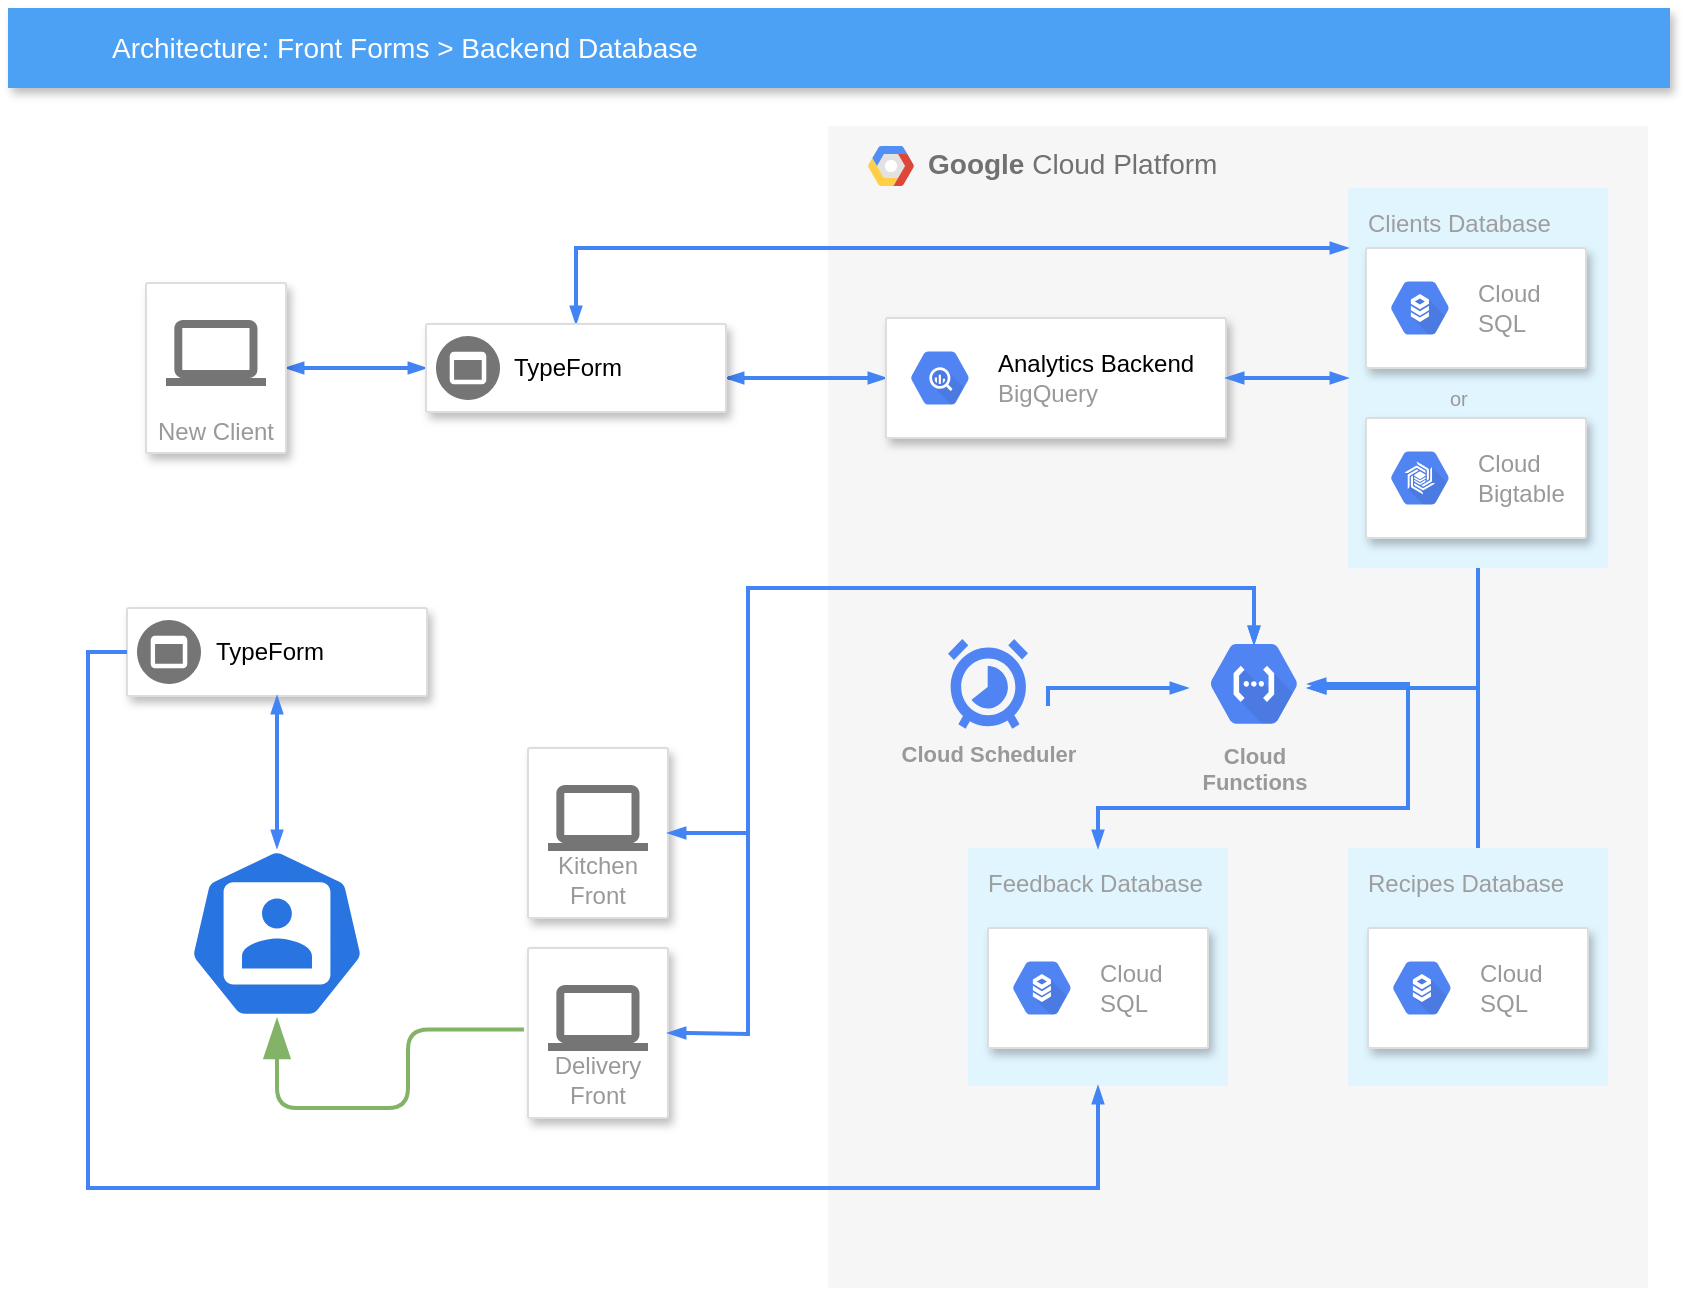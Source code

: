 <mxfile version="16.5.6" type="github">
  <diagram id="f106602c-feb2-e66a-4537-3a34d633f6aa" name="Page-1">
    <mxGraphModel dx="1298" dy="731" grid="1" gridSize="10" guides="1" tooltips="1" connect="1" arrows="1" fold="1" page="1" pageScale="1" pageWidth="1169" pageHeight="827" background="none" math="0" shadow="0">
      <root>
        <mxCell id="0" />
        <mxCell id="1" parent="0" />
        <mxCell id="14" value="&lt;b&gt;Google &lt;/b&gt;Cloud Platform" style="fillColor=#F6F6F6;strokeColor=none;shadow=0;gradientColor=none;fontSize=14;align=left;spacing=10;fontColor=#717171;9E9E9E;verticalAlign=top;spacingTop=-4;fontStyle=0;spacingLeft=40;html=1;" parent="1" vertex="1">
          <mxGeometry x="570" y="119" width="410" height="581" as="geometry" />
        </mxCell>
        <mxCell id="15" value="" style="shape=mxgraph.gcp2.google_cloud_platform;fillColor=#F6F6F6;strokeColor=none;shadow=0;gradientColor=none;" parent="14" vertex="1">
          <mxGeometry width="23" height="20" relative="1" as="geometry">
            <mxPoint x="20" y="10" as="offset" />
          </mxGeometry>
        </mxCell>
        <mxCell id="FHsYfPul3T1H2HVqNf66-516" value="Cloud Scheduler" style="html=1;fillColor=#5184F3;strokeColor=none;verticalAlign=top;labelPosition=center;verticalLabelPosition=bottom;align=center;fontSize=11;fontStyle=1;fontColor=#999999;shape=mxgraph.gcp2.cloud_scheduler" vertex="1" parent="14">
          <mxGeometry x="60" y="256.45" width="40" height="44.95" as="geometry" />
        </mxCell>
        <mxCell id="FHsYfPul3T1H2HVqNf66-520" value="Cloud&#xa;Functions" style="sketch=0;html=1;fillColor=#5184F3;strokeColor=none;verticalAlign=top;labelPosition=center;verticalLabelPosition=bottom;align=center;spacingTop=-6;fontSize=11;fontStyle=1;fontColor=#999999;shape=mxgraph.gcp2.hexIcon;prIcon=cloud_functions" vertex="1" parent="14">
          <mxGeometry x="180" y="249.68" width="66" height="58.5" as="geometry" />
        </mxCell>
        <mxCell id="FHsYfPul3T1H2HVqNf66-524" style="edgeStyle=orthogonalEdgeStyle;rounded=0;html=1;labelBackgroundColor=none;startArrow=none;startFill=0;endArrow=blockThin;endFill=1;jettySize=auto;orthogonalLoop=1;strokeColor=#4284F3;strokeWidth=2;fontSize=10;fontColor=#999999;align=center;dashed=0;endSize=4;startSize=4;" edge="1" parent="14">
          <mxGeometry relative="1" as="geometry">
            <Array as="points">
              <mxPoint x="110" y="281" />
              <mxPoint x="180" y="281" />
            </Array>
            <mxPoint x="110" y="290" as="sourcePoint" />
            <mxPoint x="180" y="281" as="targetPoint" />
          </mxGeometry>
        </mxCell>
        <mxCell id="FHsYfPul3T1H2HVqNf66-527" value="Recipes Database" style="rounded=1;absoluteArcSize=1;arcSize=2;html=1;strokeColor=none;gradientColor=none;shadow=0;dashed=0;strokeColor=none;fontSize=12;fontColor=#9E9E9E;align=left;verticalAlign=top;spacing=10;spacingTop=-4;fillColor=#E1F5FE;" vertex="1" parent="14">
          <mxGeometry x="260" y="361" width="130" height="119" as="geometry" />
        </mxCell>
        <mxCell id="FHsYfPul3T1H2HVqNf66-528" value="" style="strokeColor=#dddddd;fillColor=#ffffff;shadow=1;strokeWidth=1;rounded=1;absoluteArcSize=1;arcSize=2;fontSize=10;fontColor=#999999;align=left;html=1;" vertex="1" parent="14">
          <mxGeometry x="270" y="401" width="110" height="60" as="geometry" />
        </mxCell>
        <mxCell id="FHsYfPul3T1H2HVqNf66-529" value="Cloud&#xa;SQL" style="dashed=0;connectable=0;html=1;fillColor=#5184F3;strokeColor=none;shape=mxgraph.gcp2.hexIcon;prIcon=cloud_sql;part=1;labelPosition=right;verticalLabelPosition=middle;align=left;verticalAlign=middle;spacingLeft=5;fontColor=#999999;fontSize=12;" vertex="1" parent="FHsYfPul3T1H2HVqNf66-528">
          <mxGeometry y="0.5" width="44" height="39" relative="1" as="geometry">
            <mxPoint x="5" y="-19.5" as="offset" />
          </mxGeometry>
        </mxCell>
        <mxCell id="511" value="Clients Database" style="rounded=1;absoluteArcSize=1;arcSize=2;html=1;strokeColor=none;gradientColor=none;shadow=0;dashed=0;strokeColor=none;fontSize=12;fontColor=#9E9E9E;align=left;verticalAlign=top;spacing=10;spacingTop=-4;fillColor=#E1F5FE;" parent="14" vertex="1">
          <mxGeometry x="260" y="31" width="130" height="190" as="geometry" />
        </mxCell>
        <mxCell id="FHsYfPul3T1H2HVqNf66-539" value="Feedback Database" style="rounded=1;absoluteArcSize=1;arcSize=2;html=1;strokeColor=none;gradientColor=none;shadow=0;dashed=0;strokeColor=none;fontSize=12;fontColor=#9E9E9E;align=left;verticalAlign=top;spacing=10;spacingTop=-4;fillColor=#E1F5FE;" vertex="1" parent="14">
          <mxGeometry x="70" y="361" width="130" height="119" as="geometry" />
        </mxCell>
        <mxCell id="FHsYfPul3T1H2HVqNf66-540" value="" style="strokeColor=#dddddd;fillColor=#ffffff;shadow=1;strokeWidth=1;rounded=1;absoluteArcSize=1;arcSize=2;fontSize=10;fontColor=#999999;align=left;html=1;" vertex="1" parent="14">
          <mxGeometry x="80" y="401" width="110" height="60" as="geometry" />
        </mxCell>
        <mxCell id="FHsYfPul3T1H2HVqNf66-541" value="Cloud&#xa;SQL" style="dashed=0;connectable=0;html=1;fillColor=#5184F3;strokeColor=none;shape=mxgraph.gcp2.hexIcon;prIcon=cloud_sql;part=1;labelPosition=right;verticalLabelPosition=middle;align=left;verticalAlign=middle;spacingLeft=5;fontColor=#999999;fontSize=12;" vertex="1" parent="FHsYfPul3T1H2HVqNf66-540">
          <mxGeometry y="0.5" width="44" height="39" relative="1" as="geometry">
            <mxPoint x="5" y="-19.5" as="offset" />
          </mxGeometry>
        </mxCell>
        <mxCell id="FHsYfPul3T1H2HVqNf66-548" style="edgeStyle=orthogonalEdgeStyle;rounded=0;html=1;labelBackgroundColor=none;startArrow=blockThin;startFill=1;endArrow=blockThin;endFill=1;jettySize=auto;orthogonalLoop=1;strokeColor=#4284F3;strokeWidth=2;fontSize=10;fontColor=#999999;align=center;dashed=0;endSize=4;startSize=4;exitX=0.5;exitY=0;exitDx=0;exitDy=0;" edge="1" parent="14" source="FHsYfPul3T1H2HVqNf66-539">
          <mxGeometry relative="1" as="geometry">
            <mxPoint x="-265.5" y="371" as="sourcePoint" />
            <mxPoint x="240" y="279" as="targetPoint" />
            <Array as="points">
              <mxPoint x="135" y="341" />
              <mxPoint x="290" y="341" />
              <mxPoint x="290" y="279" />
            </Array>
          </mxGeometry>
        </mxCell>
        <mxCell id="2" value="Architecture: Front Forms &amp;gt; Backend Database" style="fillColor=#4DA1F5;strokeColor=none;shadow=1;gradientColor=none;fontSize=14;align=left;spacingLeft=50;fontColor=#ffffff;html=1;" parent="1" vertex="1">
          <mxGeometry x="160" y="60" width="831" height="40" as="geometry" />
        </mxCell>
        <mxCell id="507" style="edgeStyle=orthogonalEdgeStyle;rounded=0;html=1;labelBackgroundColor=none;startArrow=blockThin;startFill=1;endArrow=blockThin;endFill=1;jettySize=auto;orthogonalLoop=1;strokeColor=#4284F3;strokeWidth=2;fontSize=10;fontColor=#999999;align=center;dashed=0;endSize=4;startSize=4;" parent="1" source="495" target="497" edge="1">
          <mxGeometry relative="1" as="geometry" />
        </mxCell>
        <mxCell id="495" value="New Client" style="strokeColor=#dddddd;fillColor=#ffffff;shadow=1;strokeWidth=1;rounded=1;absoluteArcSize=1;arcSize=2;labelPosition=center;verticalLabelPosition=middle;align=center;verticalAlign=bottom;spacingLeft=0;fontColor=#999999;fontSize=12;whiteSpace=wrap;spacingBottom=2;html=1;" parent="1" vertex="1">
          <mxGeometry x="229" y="197.5" width="70" height="85" as="geometry" />
        </mxCell>
        <mxCell id="496" value="" style="dashed=0;connectable=0;html=1;fillColor=#757575;strokeColor=none;shape=mxgraph.gcp2.laptop;part=1;" parent="495" vertex="1">
          <mxGeometry x="0.5" width="50" height="33" relative="1" as="geometry">
            <mxPoint x="-25" y="18.5" as="offset" />
          </mxGeometry>
        </mxCell>
        <mxCell id="510" style="edgeStyle=orthogonalEdgeStyle;rounded=0;html=1;labelBackgroundColor=none;startArrow=blockThin;startFill=1;endArrow=blockThin;endFill=1;jettySize=auto;orthogonalLoop=1;strokeColor=#4284F3;strokeWidth=2;fontSize=10;fontColor=#999999;align=center;dashed=0;endSize=4;startSize=4;" parent="1" source="497" target="511" edge="1">
          <mxGeometry relative="1" as="geometry">
            <mxPoint x="709" y="180" as="targetPoint" />
            <Array as="points">
              <mxPoint x="739" y="180" />
              <mxPoint x="739" y="180" />
            </Array>
          </mxGeometry>
        </mxCell>
        <mxCell id="514" style="edgeStyle=orthogonalEdgeStyle;rounded=0;html=1;labelBackgroundColor=none;startArrow=blockThin;startFill=1;endArrow=blockThin;endFill=1;jettySize=auto;orthogonalLoop=1;strokeColor=#4284F3;strokeWidth=2;fontSize=10;fontColor=#999999;align=center;dashed=0;endSize=4;startSize=4;" parent="1" source="497" target="501" edge="1">
          <mxGeometry relative="1" as="geometry">
            <Array as="points">
              <mxPoint x="520" y="245" />
              <mxPoint x="520" y="245" />
            </Array>
          </mxGeometry>
        </mxCell>
        <mxCell id="497" value="" style="strokeColor=#dddddd;fillColor=#ffffff;shadow=1;strokeWidth=1;rounded=1;absoluteArcSize=1;arcSize=2;fontSize=10;fontColor=#999999;align=left;html=1;" parent="1" vertex="1">
          <mxGeometry x="369" y="218" width="150" height="44" as="geometry" />
        </mxCell>
        <mxCell id="498" value="TypeForm" style="dashed=0;connectable=0;html=1;fillColor=#757575;strokeColor=none;shape=mxgraph.gcp2.frontend_platform_services;part=1;labelPosition=right;verticalLabelPosition=middle;align=left;verticalAlign=middle;spacingLeft=5;fontColor=#000000;fontSize=12;" parent="497" vertex="1">
          <mxGeometry y="0.5" width="32" height="32" relative="1" as="geometry">
            <mxPoint x="5" y="-16" as="offset" />
          </mxGeometry>
        </mxCell>
        <mxCell id="501" value="" style="strokeColor=#dddddd;fillColor=#ffffff;shadow=1;strokeWidth=1;rounded=1;absoluteArcSize=1;arcSize=2;fontSize=10;fontColor=#999999;align=left;html=1;" parent="1" vertex="1">
          <mxGeometry x="599" y="215" width="170" height="60" as="geometry" />
        </mxCell>
        <mxCell id="502" value="&lt;font color=&quot;#000000&quot;&gt;Analytics Backend&lt;/font&gt;&lt;br&gt;BigQuery" style="dashed=0;connectable=0;html=1;fillColor=#5184F3;strokeColor=none;shape=mxgraph.gcp2.hexIcon;prIcon=bigquery;part=1;labelPosition=right;verticalLabelPosition=middle;align=left;verticalAlign=middle;spacingLeft=5;fontColor=#999999;fontSize=12;" parent="501" vertex="1">
          <mxGeometry y="0.5" width="44" height="39" relative="1" as="geometry">
            <mxPoint x="5" y="-19.5" as="offset" />
          </mxGeometry>
        </mxCell>
        <mxCell id="503" value="" style="strokeColor=#dddddd;fillColor=#ffffff;shadow=1;strokeWidth=1;rounded=1;absoluteArcSize=1;arcSize=2;fontSize=10;fontColor=#999999;align=left;html=1;" parent="1" vertex="1">
          <mxGeometry x="839" y="180" width="110" height="60" as="geometry" />
        </mxCell>
        <mxCell id="504" value="Cloud&#xa;SQL" style="dashed=0;connectable=0;html=1;fillColor=#5184F3;strokeColor=none;shape=mxgraph.gcp2.hexIcon;prIcon=cloud_sql;part=1;labelPosition=right;verticalLabelPosition=middle;align=left;verticalAlign=middle;spacingLeft=5;fontColor=#999999;fontSize=12;" parent="503" vertex="1">
          <mxGeometry y="0.5" width="44" height="39" relative="1" as="geometry">
            <mxPoint x="5" y="-19.5" as="offset" />
          </mxGeometry>
        </mxCell>
        <mxCell id="505" value="" style="strokeColor=#dddddd;fillColor=#ffffff;shadow=1;strokeWidth=1;rounded=1;absoluteArcSize=1;arcSize=2;fontSize=10;fontColor=#999999;align=left;html=1;" parent="1" vertex="1">
          <mxGeometry x="839" y="265" width="110" height="60" as="geometry" />
        </mxCell>
        <mxCell id="506" value="Cloud&#xa;Bigtable" style="dashed=0;connectable=0;html=1;fillColor=#5184F3;strokeColor=none;shape=mxgraph.gcp2.hexIcon;prIcon=cloud_bigtable;part=1;labelPosition=right;verticalLabelPosition=middle;align=left;verticalAlign=middle;spacingLeft=5;fontColor=#999999;fontSize=12;" parent="505" vertex="1">
          <mxGeometry y="0.5" width="44" height="39" relative="1" as="geometry">
            <mxPoint x="5" y="-19.5" as="offset" />
          </mxGeometry>
        </mxCell>
        <mxCell id="512" style="edgeStyle=orthogonalEdgeStyle;rounded=0;html=1;labelBackgroundColor=none;startArrow=blockThin;startFill=1;endArrow=blockThin;endFill=1;jettySize=auto;orthogonalLoop=1;strokeColor=#4284F3;strokeWidth=2;fontSize=10;fontColor=#999999;align=center;dashed=0;endSize=4;startSize=4;" parent="1" source="511" target="501" edge="1">
          <mxGeometry relative="1" as="geometry" />
        </mxCell>
        <mxCell id="516" value="or" style="text;html=1;resizable=0;points=[];autosize=1;align=left;verticalAlign=top;spacingTop=-4;fontSize=10;fontColor=#999999;" parent="1" vertex="1">
          <mxGeometry x="879" y="247" width="20" height="10" as="geometry" />
        </mxCell>
        <mxCell id="FHsYfPul3T1H2HVqNf66-525" style="edgeStyle=orthogonalEdgeStyle;rounded=0;html=1;labelBackgroundColor=none;startArrow=none;startFill=0;endArrow=blockThin;endFill=1;jettySize=auto;orthogonalLoop=1;strokeColor=#4284F3;strokeWidth=2;fontSize=10;fontColor=#999999;align=center;dashed=0;endSize=4;startSize=4;exitX=0.5;exitY=1;exitDx=0;exitDy=0;" edge="1" parent="1" source="511">
          <mxGeometry relative="1" as="geometry">
            <Array as="points">
              <mxPoint x="895" y="400" />
            </Array>
            <mxPoint x="894" y="350" as="sourcePoint" />
            <mxPoint x="810" y="400" as="targetPoint" />
          </mxGeometry>
        </mxCell>
        <mxCell id="FHsYfPul3T1H2HVqNf66-530" style="edgeStyle=orthogonalEdgeStyle;rounded=0;html=1;labelBackgroundColor=none;startArrow=none;startFill=0;endArrow=blockThin;endFill=1;jettySize=auto;orthogonalLoop=1;strokeColor=#4284F3;strokeWidth=2;fontSize=10;fontColor=#999999;align=center;dashed=0;endSize=4;startSize=4;exitX=0.5;exitY=0;exitDx=0;exitDy=0;" edge="1" parent="1" source="FHsYfPul3T1H2HVqNf66-527">
          <mxGeometry relative="1" as="geometry">
            <Array as="points">
              <mxPoint x="895" y="400" />
            </Array>
            <mxPoint x="904" y="360" as="sourcePoint" />
            <mxPoint x="810" y="400" as="targetPoint" />
          </mxGeometry>
        </mxCell>
        <mxCell id="FHsYfPul3T1H2HVqNf66-531" value="Kitchen Front" style="strokeColor=#dddddd;fillColor=#ffffff;shadow=1;strokeWidth=1;rounded=1;absoluteArcSize=1;arcSize=2;labelPosition=center;verticalLabelPosition=middle;align=center;verticalAlign=bottom;spacingLeft=0;fontColor=#999999;fontSize=12;whiteSpace=wrap;spacingBottom=2;html=1;" vertex="1" parent="1">
          <mxGeometry x="420" y="430" width="70" height="85" as="geometry" />
        </mxCell>
        <mxCell id="FHsYfPul3T1H2HVqNf66-532" value="" style="dashed=0;connectable=0;html=1;fillColor=#757575;strokeColor=none;shape=mxgraph.gcp2.laptop;part=1;" vertex="1" parent="FHsYfPul3T1H2HVqNf66-531">
          <mxGeometry x="0.5" width="50" height="33" relative="1" as="geometry">
            <mxPoint x="-25" y="18.5" as="offset" />
          </mxGeometry>
        </mxCell>
        <mxCell id="FHsYfPul3T1H2HVqNf66-533" value="Delivery Front" style="strokeColor=#dddddd;fillColor=#ffffff;shadow=1;strokeWidth=1;rounded=1;absoluteArcSize=1;arcSize=2;labelPosition=center;verticalLabelPosition=middle;align=center;verticalAlign=bottom;spacingLeft=0;fontColor=#999999;fontSize=12;whiteSpace=wrap;spacingBottom=2;html=1;" vertex="1" parent="1">
          <mxGeometry x="420" y="530" width="70" height="85" as="geometry" />
        </mxCell>
        <mxCell id="FHsYfPul3T1H2HVqNf66-534" value="" style="dashed=0;connectable=0;html=1;fillColor=#757575;strokeColor=none;shape=mxgraph.gcp2.laptop;part=1;" vertex="1" parent="FHsYfPul3T1H2HVqNf66-533">
          <mxGeometry x="0.5" width="50" height="33" relative="1" as="geometry">
            <mxPoint x="-25" y="18.5" as="offset" />
          </mxGeometry>
        </mxCell>
        <mxCell id="FHsYfPul3T1H2HVqNf66-535" style="edgeStyle=orthogonalEdgeStyle;rounded=0;html=1;labelBackgroundColor=none;startArrow=blockThin;startFill=1;endArrow=blockThin;endFill=1;jettySize=auto;orthogonalLoop=1;strokeColor=#4284F3;strokeWidth=2;fontSize=10;fontColor=#999999;align=center;dashed=0;endSize=4;startSize=4;exitX=1;exitY=0.5;exitDx=0;exitDy=0;entryX=0.5;entryY=0.16;entryDx=0;entryDy=0;entryPerimeter=0;" edge="1" parent="1" source="FHsYfPul3T1H2HVqNf66-531" target="FHsYfPul3T1H2HVqNf66-520">
          <mxGeometry relative="1" as="geometry">
            <Array as="points">
              <mxPoint x="530" y="473" />
              <mxPoint x="530" y="350" />
              <mxPoint x="783" y="350" />
            </Array>
            <mxPoint x="529" y="255" as="sourcePoint" />
            <mxPoint x="609" y="255" as="targetPoint" />
          </mxGeometry>
        </mxCell>
        <mxCell id="FHsYfPul3T1H2HVqNf66-536" style="edgeStyle=orthogonalEdgeStyle;rounded=0;html=1;labelBackgroundColor=none;startArrow=blockThin;startFill=1;endArrow=blockThin;endFill=1;jettySize=auto;orthogonalLoop=1;strokeColor=#4284F3;strokeWidth=2;fontSize=10;fontColor=#999999;align=center;dashed=0;endSize=4;startSize=4;exitX=1;exitY=0.5;exitDx=0;exitDy=0;entryX=0.5;entryY=0.16;entryDx=0;entryDy=0;entryPerimeter=0;" edge="1" parent="1" source="FHsYfPul3T1H2HVqNf66-533" target="FHsYfPul3T1H2HVqNf66-520">
          <mxGeometry relative="1" as="geometry">
            <Array as="points">
              <mxPoint x="500" y="573" />
              <mxPoint x="530" y="573" />
              <mxPoint x="530" y="350" />
              <mxPoint x="783" y="350" />
            </Array>
            <mxPoint x="500" y="482.5" as="sourcePoint" />
            <mxPoint x="793" y="388.04" as="targetPoint" />
          </mxGeometry>
        </mxCell>
        <mxCell id="FHsYfPul3T1H2HVqNf66-538" value="" style="sketch=0;html=1;dashed=0;whitespace=wrap;fillColor=#2875E2;strokeColor=#ffffff;points=[[0.005,0.63,0],[0.1,0.2,0],[0.9,0.2,0],[0.5,0,0],[0.995,0.63,0],[0.72,0.99,0],[0.5,1,0],[0.28,0.99,0]];shape=mxgraph.kubernetes.icon;prIcon=user" vertex="1" parent="1">
          <mxGeometry x="250" y="480.0" width="89" height="85.44" as="geometry" />
        </mxCell>
        <mxCell id="FHsYfPul3T1H2HVqNf66-542" style="edgeStyle=orthogonalEdgeStyle;rounded=1;html=1;labelBackgroundColor=none;startArrow=blockThin;startFill=1;endArrow=none;endFill=0;jettySize=auto;orthogonalLoop=1;strokeColor=#82b366;strokeWidth=2;fontSize=10;fontColor=#999999;align=center;dashed=0;endSize=15;startSize=15;entryX=-0.029;entryY=0.48;entryDx=0;entryDy=0;entryPerimeter=0;exitX=0.5;exitY=1;exitDx=0;exitDy=0;exitPerimeter=0;fillColor=#d5e8d4;" edge="1" parent="1" source="FHsYfPul3T1H2HVqNf66-538" target="FHsYfPul3T1H2HVqNf66-533">
          <mxGeometry relative="1" as="geometry">
            <Array as="points">
              <mxPoint x="295" y="610" />
              <mxPoint x="360" y="610" />
              <mxPoint x="360" y="571" />
            </Array>
            <mxPoint x="340" y="520" as="sourcePoint" />
            <mxPoint x="400" y="570" as="targetPoint" />
          </mxGeometry>
        </mxCell>
        <mxCell id="FHsYfPul3T1H2HVqNf66-543" value="" style="strokeColor=#dddddd;fillColor=#ffffff;shadow=1;strokeWidth=1;rounded=1;absoluteArcSize=1;arcSize=2;fontSize=10;fontColor=#999999;align=left;html=1;" vertex="1" parent="1">
          <mxGeometry x="219.5" y="360" width="150" height="44" as="geometry" />
        </mxCell>
        <mxCell id="FHsYfPul3T1H2HVqNf66-544" value="TypeForm" style="dashed=0;connectable=0;html=1;fillColor=#757575;strokeColor=none;shape=mxgraph.gcp2.frontend_platform_services;part=1;labelPosition=right;verticalLabelPosition=middle;align=left;verticalAlign=middle;spacingLeft=5;fontColor=#000000;fontSize=12;" vertex="1" parent="FHsYfPul3T1H2HVqNf66-543">
          <mxGeometry y="0.5" width="32" height="32" relative="1" as="geometry">
            <mxPoint x="5" y="-16" as="offset" />
          </mxGeometry>
        </mxCell>
        <mxCell id="FHsYfPul3T1H2HVqNf66-545" style="edgeStyle=orthogonalEdgeStyle;rounded=0;html=1;labelBackgroundColor=none;startArrow=none;startFill=0;endArrow=blockThin;endFill=1;jettySize=auto;orthogonalLoop=1;strokeColor=#4284F3;strokeWidth=2;fontSize=10;fontColor=#999999;align=center;dashed=0;endSize=4;startSize=4;entryX=0.5;entryY=1;entryDx=0;entryDy=0;exitX=0;exitY=0.5;exitDx=0;exitDy=0;" edge="1" parent="1" source="FHsYfPul3T1H2HVqNf66-543" target="FHsYfPul3T1H2HVqNf66-539">
          <mxGeometry relative="1" as="geometry">
            <Array as="points">
              <mxPoint x="200" y="382" />
              <mxPoint x="200" y="650" />
              <mxPoint x="705" y="650" />
            </Array>
            <mxPoint x="166.351" y="440" as="sourcePoint" />
            <mxPoint x="609" y="254.947" as="targetPoint" />
          </mxGeometry>
        </mxCell>
        <mxCell id="FHsYfPul3T1H2HVqNf66-547" style="edgeStyle=orthogonalEdgeStyle;rounded=0;html=1;labelBackgroundColor=none;startArrow=blockThin;startFill=1;endArrow=blockThin;endFill=1;jettySize=auto;orthogonalLoop=1;strokeColor=#4284F3;strokeWidth=2;fontSize=10;fontColor=#999999;align=center;dashed=0;endSize=4;startSize=4;entryX=0.5;entryY=1;entryDx=0;entryDy=0;exitX=0.5;exitY=0;exitDx=0;exitDy=0;exitPerimeter=0;" edge="1" parent="1" source="FHsYfPul3T1H2HVqNf66-538" target="FHsYfPul3T1H2HVqNf66-543">
          <mxGeometry relative="1" as="geometry">
            <mxPoint x="309" y="250" as="sourcePoint" />
            <mxPoint x="379" y="250" as="targetPoint" />
          </mxGeometry>
        </mxCell>
      </root>
    </mxGraphModel>
  </diagram>
</mxfile>
